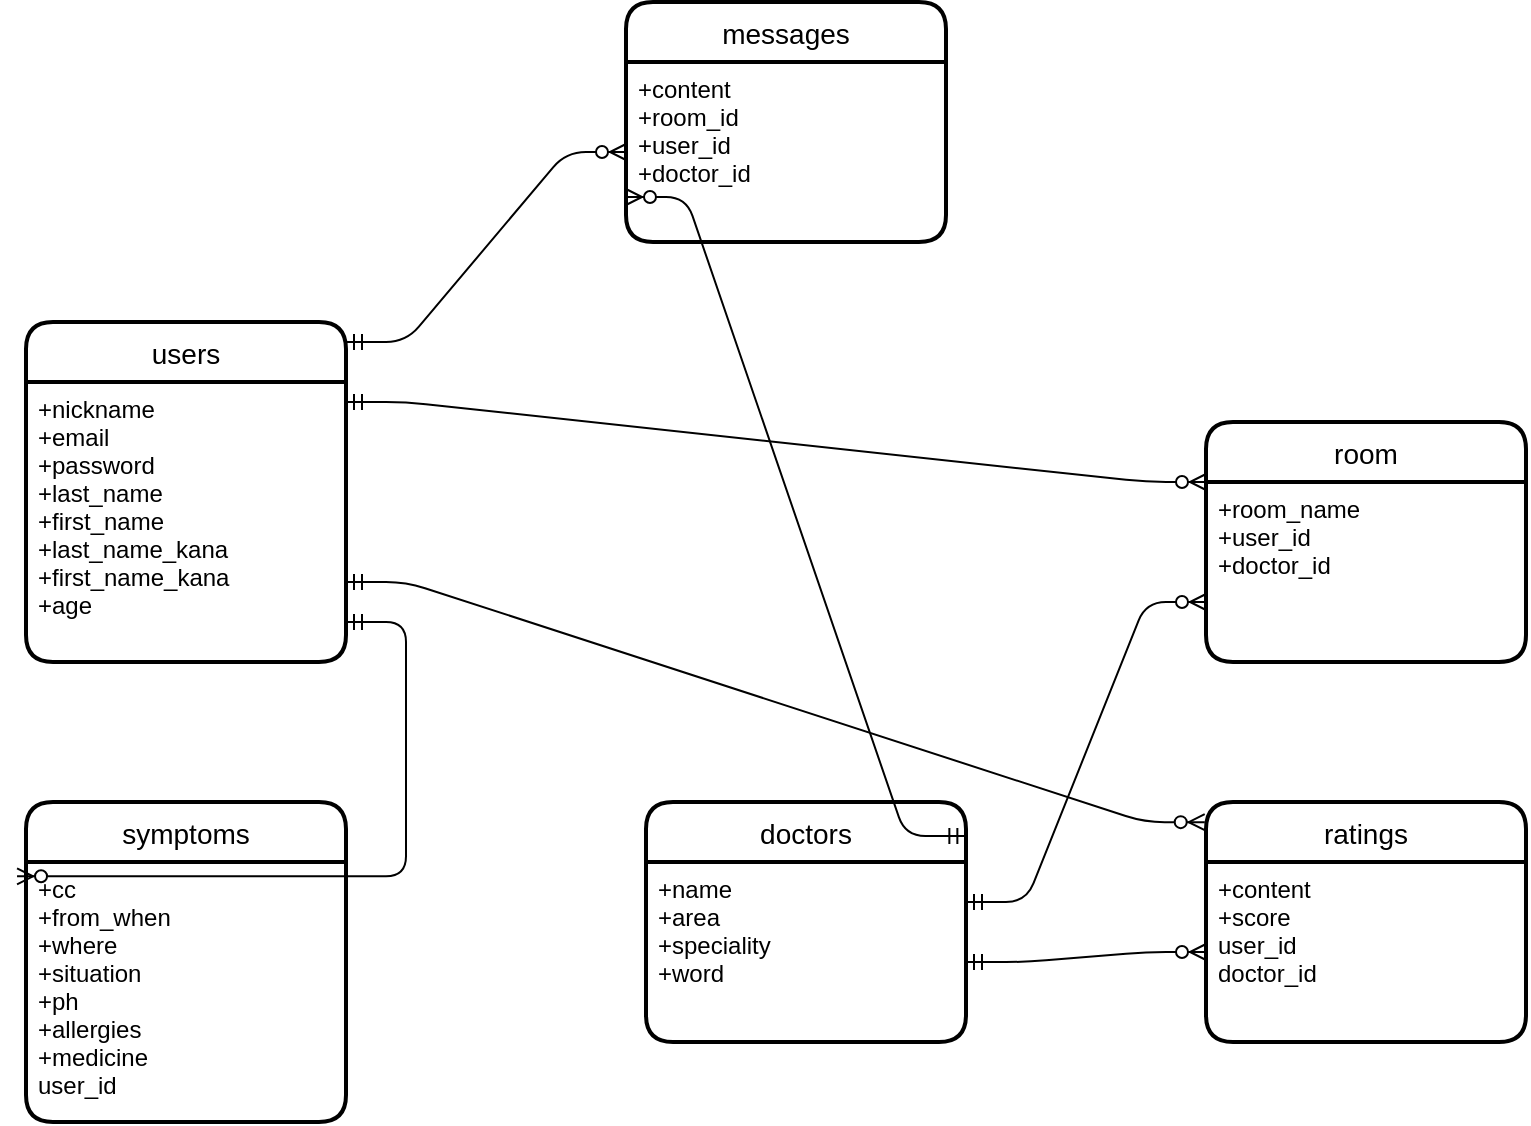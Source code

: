 <mxfile version="13.6.5">
    <diagram id="rqmwA9bkF_wz7alOAsl8" name="ページ1">
        <mxGraphModel dx="541" dy="991" grid="1" gridSize="10" guides="1" tooltips="1" connect="1" arrows="1" fold="1" page="1" pageScale="1" pageWidth="1654" pageHeight="2336" math="0" shadow="0">
            <root>
                <mxCell id="0"/>
                <mxCell id="1" parent="0"/>
                <mxCell id="99" value="users" style="swimlane;childLayout=stackLayout;horizontal=1;startSize=30;horizontalStack=0;rounded=1;fontSize=14;fontStyle=0;strokeWidth=2;resizeParent=0;resizeLast=1;shadow=0;dashed=0;align=center;" vertex="1" parent="1">
                    <mxGeometry x="160" y="750" width="160" height="170" as="geometry"/>
                </mxCell>
                <mxCell id="100" value="+nickname&#10;+email&#10;+password&#10;+last_name&#10;+first_name&#10;+last_name_kana&#10;+first_name_kana&#10;+age" style="align=left;strokeColor=none;fillColor=none;spacingLeft=4;fontSize=12;verticalAlign=top;resizable=0;rotatable=0;part=1;" vertex="1" parent="99">
                    <mxGeometry y="30" width="160" height="140" as="geometry"/>
                </mxCell>
                <mxCell id="101" value="symptoms" style="swimlane;childLayout=stackLayout;horizontal=1;startSize=30;horizontalStack=0;rounded=1;fontSize=14;fontStyle=0;strokeWidth=2;resizeParent=0;resizeLast=1;shadow=0;dashed=0;align=center;" vertex="1" parent="1">
                    <mxGeometry x="160" y="990" width="160" height="160" as="geometry"/>
                </mxCell>
                <mxCell id="102" value="+cc&#10;+from_when&#10;+where&#10;+situation&#10;+ph&#10;+allergies&#10;+medicine&#10;user_id" style="align=left;strokeColor=none;fillColor=none;spacingLeft=4;fontSize=12;verticalAlign=top;resizable=0;rotatable=0;part=1;" vertex="1" parent="101">
                    <mxGeometry y="30" width="160" height="130" as="geometry"/>
                </mxCell>
                <mxCell id="103" value="doctors" style="swimlane;childLayout=stackLayout;horizontal=1;startSize=30;horizontalStack=0;rounded=1;fontSize=14;fontStyle=0;strokeWidth=2;resizeParent=0;resizeLast=1;shadow=0;dashed=0;align=center;" vertex="1" parent="1">
                    <mxGeometry x="470" y="990" width="160" height="120" as="geometry"/>
                </mxCell>
                <mxCell id="104" value="+name&#10;+area&#10;+speciality&#10;+word" style="align=left;strokeColor=none;fillColor=none;spacingLeft=4;fontSize=12;verticalAlign=top;resizable=0;rotatable=0;part=1;" vertex="1" parent="103">
                    <mxGeometry y="30" width="160" height="90" as="geometry"/>
                </mxCell>
                <mxCell id="105" value="ratings" style="swimlane;childLayout=stackLayout;horizontal=1;startSize=30;horizontalStack=0;rounded=1;fontSize=14;fontStyle=0;strokeWidth=2;resizeParent=0;resizeLast=1;shadow=0;dashed=0;align=center;" vertex="1" parent="1">
                    <mxGeometry x="750" y="990" width="160" height="120" as="geometry"/>
                </mxCell>
                <mxCell id="106" value="+content&#10;+score&#10;user_id&#10;doctor_id" style="align=left;strokeColor=none;fillColor=none;spacingLeft=4;fontSize=12;verticalAlign=top;resizable=0;rotatable=0;part=1;" vertex="1" parent="105">
                    <mxGeometry y="30" width="160" height="90" as="geometry"/>
                </mxCell>
                <mxCell id="107" value="room" style="swimlane;childLayout=stackLayout;horizontal=1;startSize=30;horizontalStack=0;rounded=1;fontSize=14;fontStyle=0;strokeWidth=2;resizeParent=0;resizeLast=1;shadow=0;dashed=0;align=center;" vertex="1" parent="1">
                    <mxGeometry x="750" y="800" width="160" height="120" as="geometry"/>
                </mxCell>
                <mxCell id="108" value="+room_name&#10;+user_id&#10;+doctor_id" style="align=left;strokeColor=none;fillColor=none;spacingLeft=4;fontSize=12;verticalAlign=top;resizable=0;rotatable=0;part=1;" vertex="1" parent="107">
                    <mxGeometry y="30" width="160" height="90" as="geometry"/>
                </mxCell>
                <mxCell id="109" value="messages" style="swimlane;childLayout=stackLayout;horizontal=1;startSize=30;horizontalStack=0;rounded=1;fontSize=14;fontStyle=0;strokeWidth=2;resizeParent=0;resizeLast=1;shadow=0;dashed=0;align=center;" vertex="1" parent="1">
                    <mxGeometry x="460" y="590" width="160" height="120" as="geometry"/>
                </mxCell>
                <mxCell id="110" value="+content&#10;+room_id&#10;+user_id&#10;+doctor_id" style="align=left;strokeColor=none;fillColor=none;spacingLeft=4;fontSize=12;verticalAlign=top;resizable=0;rotatable=0;part=1;" vertex="1" parent="109">
                    <mxGeometry y="30" width="160" height="90" as="geometry"/>
                </mxCell>
                <mxCell id="115" value="" style="edgeStyle=entityRelationEdgeStyle;fontSize=12;html=1;endArrow=ERzeroToMany;startArrow=ERmandOne;entryX=0;entryY=0.5;entryDx=0;entryDy=0;" edge="1" parent="1" target="110">
                    <mxGeometry width="100" height="100" relative="1" as="geometry">
                        <mxPoint x="320" y="760" as="sourcePoint"/>
                        <mxPoint x="420" y="660" as="targetPoint"/>
                    </mxGeometry>
                </mxCell>
                <mxCell id="117" value="" style="edgeStyle=entityRelationEdgeStyle;fontSize=12;html=1;endArrow=ERzeroToMany;startArrow=ERmandOne;entryX=-0.028;entryY=0.055;entryDx=0;entryDy=0;entryPerimeter=0;" edge="1" parent="1" target="102">
                    <mxGeometry width="100" height="100" relative="1" as="geometry">
                        <mxPoint x="320" y="900" as="sourcePoint"/>
                        <mxPoint x="420" y="800" as="targetPoint"/>
                    </mxGeometry>
                </mxCell>
                <mxCell id="118" value="" style="edgeStyle=entityRelationEdgeStyle;fontSize=12;html=1;endArrow=ERzeroToMany;startArrow=ERmandOne;entryX=-0.004;entryY=0.084;entryDx=0;entryDy=0;entryPerimeter=0;" edge="1" parent="1" target="105">
                    <mxGeometry width="100" height="100" relative="1" as="geometry">
                        <mxPoint x="320" y="880" as="sourcePoint"/>
                        <mxPoint x="420" y="780" as="targetPoint"/>
                    </mxGeometry>
                </mxCell>
                <mxCell id="119" value="" style="edgeStyle=entityRelationEdgeStyle;fontSize=12;html=1;endArrow=ERzeroToMany;startArrow=ERmandOne;entryX=0;entryY=0.5;entryDx=0;entryDy=0;" edge="1" parent="1" target="106">
                    <mxGeometry width="100" height="100" relative="1" as="geometry">
                        <mxPoint x="630" y="1070" as="sourcePoint"/>
                        <mxPoint x="740" y="1070" as="targetPoint"/>
                    </mxGeometry>
                </mxCell>
                <mxCell id="121" value="" style="edgeStyle=entityRelationEdgeStyle;fontSize=12;html=1;endArrow=ERzeroToMany;startArrow=ERmandOne;exitX=0.998;exitY=0.142;exitDx=0;exitDy=0;exitPerimeter=0;entryX=0;entryY=0.75;entryDx=0;entryDy=0;" edge="1" parent="1" source="103" target="110">
                    <mxGeometry width="100" height="100" relative="1" as="geometry">
                        <mxPoint x="590" y="990" as="sourcePoint"/>
                        <mxPoint x="690" y="890" as="targetPoint"/>
                    </mxGeometry>
                </mxCell>
                <mxCell id="122" value="" style="edgeStyle=entityRelationEdgeStyle;fontSize=12;html=1;endArrow=ERzeroToMany;startArrow=ERmandOne;entryX=0;entryY=0.75;entryDx=0;entryDy=0;" edge="1" parent="1" target="107">
                    <mxGeometry width="100" height="100" relative="1" as="geometry">
                        <mxPoint x="630" y="1040" as="sourcePoint"/>
                        <mxPoint x="730" y="940" as="targetPoint"/>
                    </mxGeometry>
                </mxCell>
                <mxCell id="123" value="" style="edgeStyle=entityRelationEdgeStyle;fontSize=12;html=1;endArrow=ERzeroToMany;startArrow=ERmandOne;entryX=0;entryY=0;entryDx=0;entryDy=0;" edge="1" parent="1" target="108">
                    <mxGeometry width="100" height="100" relative="1" as="geometry">
                        <mxPoint x="320" y="790" as="sourcePoint"/>
                        <mxPoint x="420" y="690" as="targetPoint"/>
                    </mxGeometry>
                </mxCell>
            </root>
        </mxGraphModel>
    </diagram>
</mxfile>